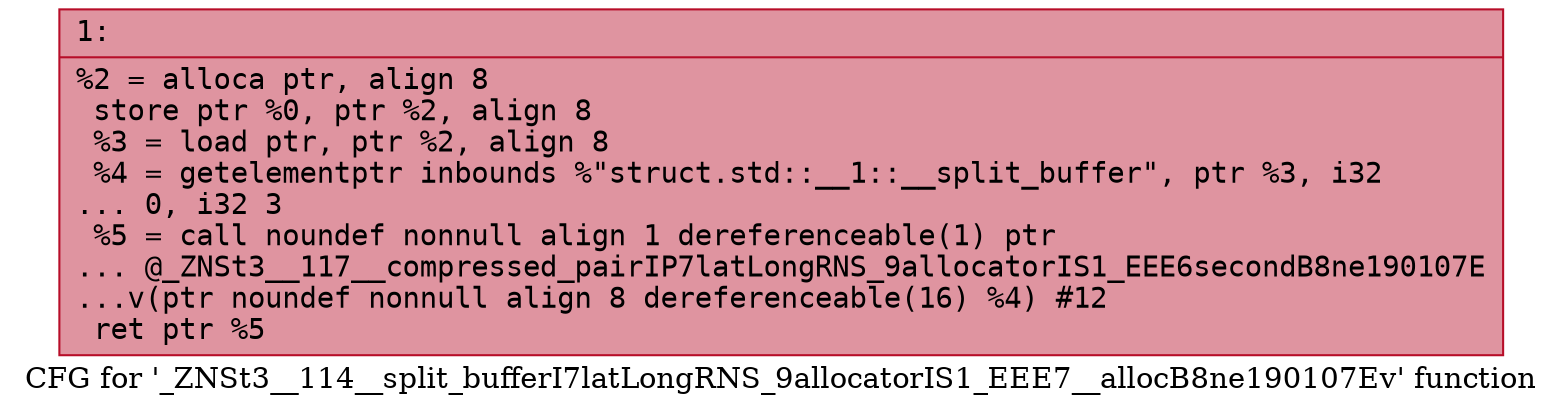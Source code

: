 digraph "CFG for '_ZNSt3__114__split_bufferI7latLongRNS_9allocatorIS1_EEE7__allocB8ne190107Ev' function" {
	label="CFG for '_ZNSt3__114__split_bufferI7latLongRNS_9allocatorIS1_EEE7__allocB8ne190107Ev' function";

	Node0x600001761f90 [shape=record,color="#b70d28ff", style=filled, fillcolor="#b70d2870" fontname="Courier",label="{1:\l|  %2 = alloca ptr, align 8\l  store ptr %0, ptr %2, align 8\l  %3 = load ptr, ptr %2, align 8\l  %4 = getelementptr inbounds %\"struct.std::__1::__split_buffer\", ptr %3, i32\l... 0, i32 3\l  %5 = call noundef nonnull align 1 dereferenceable(1) ptr\l... @_ZNSt3__117__compressed_pairIP7latLongRNS_9allocatorIS1_EEE6secondB8ne190107E\l...v(ptr noundef nonnull align 8 dereferenceable(16) %4) #12\l  ret ptr %5\l}"];
}
